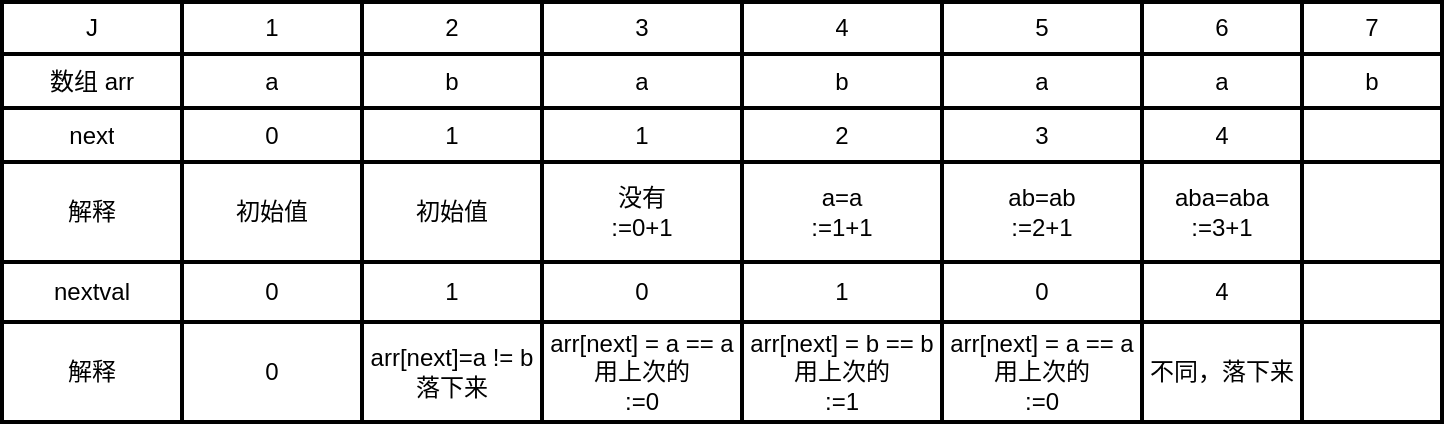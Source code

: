 <mxfile version="21.5.1" type="github">
  <diagram name="第 1 页" id="x9uic1Vn4PrBI_7JaZSe">
    <mxGraphModel dx="794" dy="527" grid="1" gridSize="10" guides="1" tooltips="1" connect="1" arrows="1" fold="1" page="1" pageScale="1" pageWidth="827" pageHeight="1169" math="0" shadow="0">
      <root>
        <mxCell id="0" />
        <mxCell id="1" parent="0" />
        <mxCell id="4FV3pSUxjZ8NIMlJNeZG-3" value="" style="shape=table;html=1;whiteSpace=wrap;startSize=0;container=1;collapsible=0;childLayout=tableLayout;strokeWidth=2;" vertex="1" parent="1">
          <mxGeometry x="190" y="220" width="720" height="210" as="geometry" />
        </mxCell>
        <mxCell id="4FV3pSUxjZ8NIMlJNeZG-7" value="" style="shape=tableRow;horizontal=0;startSize=0;swimlaneHead=0;swimlaneBody=0;top=0;left=0;bottom=0;right=0;collapsible=0;dropTarget=0;fillColor=none;points=[[0,0.5],[1,0.5]];portConstraint=eastwest;" vertex="1" parent="4FV3pSUxjZ8NIMlJNeZG-3">
          <mxGeometry width="720" height="26" as="geometry" />
        </mxCell>
        <mxCell id="4FV3pSUxjZ8NIMlJNeZG-8" value="J" style="shape=partialRectangle;html=1;whiteSpace=wrap;connectable=0;fillColor=none;top=0;left=0;bottom=0;right=0;overflow=hidden;" vertex="1" parent="4FV3pSUxjZ8NIMlJNeZG-7">
          <mxGeometry width="90" height="26" as="geometry">
            <mxRectangle width="90" height="26" as="alternateBounds" />
          </mxGeometry>
        </mxCell>
        <mxCell id="4FV3pSUxjZ8NIMlJNeZG-9" value="1" style="shape=partialRectangle;html=1;whiteSpace=wrap;connectable=0;fillColor=none;top=0;left=0;bottom=0;right=0;overflow=hidden;" vertex="1" parent="4FV3pSUxjZ8NIMlJNeZG-7">
          <mxGeometry x="90" width="90" height="26" as="geometry">
            <mxRectangle width="90" height="26" as="alternateBounds" />
          </mxGeometry>
        </mxCell>
        <mxCell id="4FV3pSUxjZ8NIMlJNeZG-13" value="2" style="shape=partialRectangle;html=1;whiteSpace=wrap;connectable=0;fillColor=none;top=0;left=0;bottom=0;right=0;overflow=hidden;" vertex="1" parent="4FV3pSUxjZ8NIMlJNeZG-7">
          <mxGeometry x="180" width="90" height="26" as="geometry">
            <mxRectangle width="90" height="26" as="alternateBounds" />
          </mxGeometry>
        </mxCell>
        <mxCell id="4FV3pSUxjZ8NIMlJNeZG-15" value="3" style="shape=partialRectangle;html=1;whiteSpace=wrap;connectable=0;fillColor=none;top=0;left=0;bottom=0;right=0;overflow=hidden;" vertex="1" parent="4FV3pSUxjZ8NIMlJNeZG-7">
          <mxGeometry x="270" width="100" height="26" as="geometry">
            <mxRectangle width="100" height="26" as="alternateBounds" />
          </mxGeometry>
        </mxCell>
        <mxCell id="4FV3pSUxjZ8NIMlJNeZG-17" value="4" style="shape=partialRectangle;html=1;whiteSpace=wrap;connectable=0;fillColor=none;top=0;left=0;bottom=0;right=0;overflow=hidden;" vertex="1" parent="4FV3pSUxjZ8NIMlJNeZG-7">
          <mxGeometry x="370" width="100" height="26" as="geometry">
            <mxRectangle width="100" height="26" as="alternateBounds" />
          </mxGeometry>
        </mxCell>
        <mxCell id="4FV3pSUxjZ8NIMlJNeZG-19" value="5" style="shape=partialRectangle;html=1;whiteSpace=wrap;connectable=0;fillColor=none;top=0;left=0;bottom=0;right=0;overflow=hidden;" vertex="1" parent="4FV3pSUxjZ8NIMlJNeZG-7">
          <mxGeometry x="470" width="100" height="26" as="geometry">
            <mxRectangle width="100" height="26" as="alternateBounds" />
          </mxGeometry>
        </mxCell>
        <mxCell id="4FV3pSUxjZ8NIMlJNeZG-21" value="6" style="shape=partialRectangle;html=1;whiteSpace=wrap;connectable=0;fillColor=none;top=0;left=0;bottom=0;right=0;overflow=hidden;" vertex="1" parent="4FV3pSUxjZ8NIMlJNeZG-7">
          <mxGeometry x="570" width="80" height="26" as="geometry">
            <mxRectangle width="80" height="26" as="alternateBounds" />
          </mxGeometry>
        </mxCell>
        <mxCell id="4FV3pSUxjZ8NIMlJNeZG-23" value="7" style="shape=partialRectangle;html=1;whiteSpace=wrap;connectable=0;fillColor=none;top=0;left=0;bottom=0;right=0;overflow=hidden;" vertex="1" parent="4FV3pSUxjZ8NIMlJNeZG-7">
          <mxGeometry x="650" width="70" height="26" as="geometry">
            <mxRectangle width="70" height="26" as="alternateBounds" />
          </mxGeometry>
        </mxCell>
        <mxCell id="4FV3pSUxjZ8NIMlJNeZG-10" value="" style="shape=tableRow;horizontal=0;startSize=0;swimlaneHead=0;swimlaneBody=0;top=0;left=0;bottom=0;right=0;collapsible=0;dropTarget=0;fillColor=none;points=[[0,0.5],[1,0.5]];portConstraint=eastwest;" vertex="1" parent="4FV3pSUxjZ8NIMlJNeZG-3">
          <mxGeometry y="26" width="720" height="27" as="geometry" />
        </mxCell>
        <mxCell id="4FV3pSUxjZ8NIMlJNeZG-11" value="数组 arr" style="shape=partialRectangle;html=1;whiteSpace=wrap;connectable=0;fillColor=none;top=0;left=0;bottom=0;right=0;overflow=hidden;" vertex="1" parent="4FV3pSUxjZ8NIMlJNeZG-10">
          <mxGeometry width="90" height="27" as="geometry">
            <mxRectangle width="90" height="27" as="alternateBounds" />
          </mxGeometry>
        </mxCell>
        <mxCell id="4FV3pSUxjZ8NIMlJNeZG-12" value="a" style="shape=partialRectangle;html=1;whiteSpace=wrap;connectable=0;fillColor=none;top=0;left=0;bottom=0;right=0;overflow=hidden;strokeColor=default;strokeWidth=2;shadow=0;" vertex="1" parent="4FV3pSUxjZ8NIMlJNeZG-10">
          <mxGeometry x="90" width="90" height="27" as="geometry">
            <mxRectangle width="90" height="27" as="alternateBounds" />
          </mxGeometry>
        </mxCell>
        <mxCell id="4FV3pSUxjZ8NIMlJNeZG-14" value="b" style="shape=partialRectangle;html=1;whiteSpace=wrap;connectable=0;fillColor=none;top=0;left=0;bottom=0;right=0;overflow=hidden;strokeColor=default;strokeWidth=2;shadow=0;" vertex="1" parent="4FV3pSUxjZ8NIMlJNeZG-10">
          <mxGeometry x="180" width="90" height="27" as="geometry">
            <mxRectangle width="90" height="27" as="alternateBounds" />
          </mxGeometry>
        </mxCell>
        <mxCell id="4FV3pSUxjZ8NIMlJNeZG-16" value="a" style="shape=partialRectangle;html=1;whiteSpace=wrap;connectable=0;fillColor=none;top=0;left=0;bottom=0;right=0;overflow=hidden;strokeColor=default;strokeWidth=2;shadow=0;" vertex="1" parent="4FV3pSUxjZ8NIMlJNeZG-10">
          <mxGeometry x="270" width="100" height="27" as="geometry">
            <mxRectangle width="100" height="27" as="alternateBounds" />
          </mxGeometry>
        </mxCell>
        <mxCell id="4FV3pSUxjZ8NIMlJNeZG-18" value="b" style="shape=partialRectangle;html=1;whiteSpace=wrap;connectable=0;fillColor=none;top=0;left=0;bottom=0;right=0;overflow=hidden;strokeColor=#d6b656;" vertex="1" parent="4FV3pSUxjZ8NIMlJNeZG-10">
          <mxGeometry x="370" width="100" height="27" as="geometry">
            <mxRectangle width="100" height="27" as="alternateBounds" />
          </mxGeometry>
        </mxCell>
        <mxCell id="4FV3pSUxjZ8NIMlJNeZG-20" value="a" style="shape=partialRectangle;html=1;whiteSpace=wrap;connectable=0;fillColor=none;top=0;left=0;bottom=0;right=0;overflow=hidden;strokeColor=#d6b656;" vertex="1" parent="4FV3pSUxjZ8NIMlJNeZG-10">
          <mxGeometry x="470" width="100" height="27" as="geometry">
            <mxRectangle width="100" height="27" as="alternateBounds" />
          </mxGeometry>
        </mxCell>
        <mxCell id="4FV3pSUxjZ8NIMlJNeZG-22" value="a" style="shape=partialRectangle;html=1;whiteSpace=wrap;connectable=0;fillColor=none;top=0;left=0;bottom=0;right=0;overflow=hidden;" vertex="1" parent="4FV3pSUxjZ8NIMlJNeZG-10">
          <mxGeometry x="570" width="80" height="27" as="geometry">
            <mxRectangle width="80" height="27" as="alternateBounds" />
          </mxGeometry>
        </mxCell>
        <mxCell id="4FV3pSUxjZ8NIMlJNeZG-24" value="b" style="shape=partialRectangle;html=1;whiteSpace=wrap;connectable=0;fillColor=none;top=0;left=0;bottom=0;right=0;overflow=hidden;" vertex="1" parent="4FV3pSUxjZ8NIMlJNeZG-10">
          <mxGeometry x="650" width="70" height="27" as="geometry">
            <mxRectangle width="70" height="27" as="alternateBounds" />
          </mxGeometry>
        </mxCell>
        <mxCell id="4FV3pSUxjZ8NIMlJNeZG-25" style="shape=tableRow;horizontal=0;startSize=0;swimlaneHead=0;swimlaneBody=0;top=0;left=0;bottom=0;right=0;collapsible=0;dropTarget=0;fillColor=none;points=[[0,0.5],[1,0.5]];portConstraint=eastwest;" vertex="1" parent="4FV3pSUxjZ8NIMlJNeZG-3">
          <mxGeometry y="53" width="720" height="27" as="geometry" />
        </mxCell>
        <mxCell id="4FV3pSUxjZ8NIMlJNeZG-26" value="next" style="shape=partialRectangle;html=1;whiteSpace=wrap;connectable=0;fillColor=none;top=0;left=0;bottom=0;right=0;overflow=hidden;" vertex="1" parent="4FV3pSUxjZ8NIMlJNeZG-25">
          <mxGeometry width="90" height="27" as="geometry">
            <mxRectangle width="90" height="27" as="alternateBounds" />
          </mxGeometry>
        </mxCell>
        <mxCell id="4FV3pSUxjZ8NIMlJNeZG-27" value="0" style="shape=partialRectangle;html=1;whiteSpace=wrap;connectable=0;fillColor=none;top=0;left=0;bottom=0;right=0;overflow=hidden;" vertex="1" parent="4FV3pSUxjZ8NIMlJNeZG-25">
          <mxGeometry x="90" width="90" height="27" as="geometry">
            <mxRectangle width="90" height="27" as="alternateBounds" />
          </mxGeometry>
        </mxCell>
        <mxCell id="4FV3pSUxjZ8NIMlJNeZG-28" value="1" style="shape=partialRectangle;html=1;whiteSpace=wrap;connectable=0;fillColor=none;top=0;left=0;bottom=0;right=0;overflow=hidden;" vertex="1" parent="4FV3pSUxjZ8NIMlJNeZG-25">
          <mxGeometry x="180" width="90" height="27" as="geometry">
            <mxRectangle width="90" height="27" as="alternateBounds" />
          </mxGeometry>
        </mxCell>
        <mxCell id="4FV3pSUxjZ8NIMlJNeZG-29" value="1" style="shape=partialRectangle;html=1;whiteSpace=wrap;connectable=0;fillColor=none;top=0;left=0;bottom=0;right=0;overflow=hidden;" vertex="1" parent="4FV3pSUxjZ8NIMlJNeZG-25">
          <mxGeometry x="270" width="100" height="27" as="geometry">
            <mxRectangle width="100" height="27" as="alternateBounds" />
          </mxGeometry>
        </mxCell>
        <mxCell id="4FV3pSUxjZ8NIMlJNeZG-30" value="2" style="shape=partialRectangle;html=1;whiteSpace=wrap;connectable=0;fillColor=none;top=0;left=0;bottom=0;right=0;overflow=hidden;" vertex="1" parent="4FV3pSUxjZ8NIMlJNeZG-25">
          <mxGeometry x="370" width="100" height="27" as="geometry">
            <mxRectangle width="100" height="27" as="alternateBounds" />
          </mxGeometry>
        </mxCell>
        <mxCell id="4FV3pSUxjZ8NIMlJNeZG-31" value="3" style="shape=partialRectangle;html=1;whiteSpace=wrap;connectable=0;fillColor=none;top=0;left=0;bottom=0;right=0;overflow=hidden;" vertex="1" parent="4FV3pSUxjZ8NIMlJNeZG-25">
          <mxGeometry x="470" width="100" height="27" as="geometry">
            <mxRectangle width="100" height="27" as="alternateBounds" />
          </mxGeometry>
        </mxCell>
        <mxCell id="4FV3pSUxjZ8NIMlJNeZG-32" value="4" style="shape=partialRectangle;html=1;whiteSpace=wrap;connectable=0;fillColor=none;top=0;left=0;bottom=0;right=0;overflow=hidden;" vertex="1" parent="4FV3pSUxjZ8NIMlJNeZG-25">
          <mxGeometry x="570" width="80" height="27" as="geometry">
            <mxRectangle width="80" height="27" as="alternateBounds" />
          </mxGeometry>
        </mxCell>
        <mxCell id="4FV3pSUxjZ8NIMlJNeZG-33" style="shape=partialRectangle;html=1;whiteSpace=wrap;connectable=0;fillColor=none;top=0;left=0;bottom=0;right=0;overflow=hidden;" vertex="1" parent="4FV3pSUxjZ8NIMlJNeZG-25">
          <mxGeometry x="650" width="70" height="27" as="geometry">
            <mxRectangle width="70" height="27" as="alternateBounds" />
          </mxGeometry>
        </mxCell>
        <mxCell id="4FV3pSUxjZ8NIMlJNeZG-34" style="shape=tableRow;horizontal=0;startSize=0;swimlaneHead=0;swimlaneBody=0;top=0;left=0;bottom=0;right=0;collapsible=0;dropTarget=0;fillColor=none;points=[[0,0.5],[1,0.5]];portConstraint=eastwest;" vertex="1" parent="4FV3pSUxjZ8NIMlJNeZG-3">
          <mxGeometry y="80" width="720" height="50" as="geometry" />
        </mxCell>
        <mxCell id="4FV3pSUxjZ8NIMlJNeZG-35" value="解释" style="shape=partialRectangle;html=1;whiteSpace=wrap;connectable=0;fillColor=none;top=0;left=0;bottom=0;right=0;overflow=hidden;" vertex="1" parent="4FV3pSUxjZ8NIMlJNeZG-34">
          <mxGeometry width="90" height="50" as="geometry">
            <mxRectangle width="90" height="50" as="alternateBounds" />
          </mxGeometry>
        </mxCell>
        <mxCell id="4FV3pSUxjZ8NIMlJNeZG-36" value="初始值" style="shape=partialRectangle;html=1;whiteSpace=wrap;connectable=0;fillColor=none;top=0;left=0;bottom=0;right=0;overflow=hidden;" vertex="1" parent="4FV3pSUxjZ8NIMlJNeZG-34">
          <mxGeometry x="90" width="90" height="50" as="geometry">
            <mxRectangle width="90" height="50" as="alternateBounds" />
          </mxGeometry>
        </mxCell>
        <mxCell id="4FV3pSUxjZ8NIMlJNeZG-37" value="初始值" style="shape=partialRectangle;html=1;whiteSpace=wrap;connectable=0;fillColor=none;top=0;left=0;bottom=0;right=0;overflow=hidden;" vertex="1" parent="4FV3pSUxjZ8NIMlJNeZG-34">
          <mxGeometry x="180" width="90" height="50" as="geometry">
            <mxRectangle width="90" height="50" as="alternateBounds" />
          </mxGeometry>
        </mxCell>
        <mxCell id="4FV3pSUxjZ8NIMlJNeZG-38" value="没有&lt;br&gt;:=0+1" style="shape=partialRectangle;html=1;whiteSpace=wrap;connectable=0;fillColor=none;top=0;left=0;bottom=0;right=0;overflow=hidden;" vertex="1" parent="4FV3pSUxjZ8NIMlJNeZG-34">
          <mxGeometry x="270" width="100" height="50" as="geometry">
            <mxRectangle width="100" height="50" as="alternateBounds" />
          </mxGeometry>
        </mxCell>
        <mxCell id="4FV3pSUxjZ8NIMlJNeZG-39" value="a=a&lt;br&gt;:=1+1" style="shape=partialRectangle;html=1;whiteSpace=wrap;connectable=0;fillColor=none;top=0;left=0;bottom=0;right=0;overflow=hidden;" vertex="1" parent="4FV3pSUxjZ8NIMlJNeZG-34">
          <mxGeometry x="370" width="100" height="50" as="geometry">
            <mxRectangle width="100" height="50" as="alternateBounds" />
          </mxGeometry>
        </mxCell>
        <mxCell id="4FV3pSUxjZ8NIMlJNeZG-40" value="ab=ab&lt;br&gt;:=2+1" style="shape=partialRectangle;html=1;whiteSpace=wrap;connectable=0;fillColor=none;top=0;left=0;bottom=0;right=0;overflow=hidden;" vertex="1" parent="4FV3pSUxjZ8NIMlJNeZG-34">
          <mxGeometry x="470" width="100" height="50" as="geometry">
            <mxRectangle width="100" height="50" as="alternateBounds" />
          </mxGeometry>
        </mxCell>
        <mxCell id="4FV3pSUxjZ8NIMlJNeZG-41" value="aba=aba&lt;br&gt;:=3+1" style="shape=partialRectangle;html=1;whiteSpace=wrap;connectable=0;fillColor=none;top=0;left=0;bottom=0;right=0;overflow=hidden;" vertex="1" parent="4FV3pSUxjZ8NIMlJNeZG-34">
          <mxGeometry x="570" width="80" height="50" as="geometry">
            <mxRectangle width="80" height="50" as="alternateBounds" />
          </mxGeometry>
        </mxCell>
        <mxCell id="4FV3pSUxjZ8NIMlJNeZG-42" style="shape=partialRectangle;html=1;whiteSpace=wrap;connectable=0;fillColor=none;top=0;left=0;bottom=0;right=0;overflow=hidden;" vertex="1" parent="4FV3pSUxjZ8NIMlJNeZG-34">
          <mxGeometry x="650" width="70" height="50" as="geometry">
            <mxRectangle width="70" height="50" as="alternateBounds" />
          </mxGeometry>
        </mxCell>
        <mxCell id="4FV3pSUxjZ8NIMlJNeZG-43" style="shape=tableRow;horizontal=0;startSize=0;swimlaneHead=0;swimlaneBody=0;top=0;left=0;bottom=0;right=0;collapsible=0;dropTarget=0;fillColor=none;points=[[0,0.5],[1,0.5]];portConstraint=eastwest;" vertex="1" parent="4FV3pSUxjZ8NIMlJNeZG-3">
          <mxGeometry y="130" width="720" height="30" as="geometry" />
        </mxCell>
        <mxCell id="4FV3pSUxjZ8NIMlJNeZG-44" value="nextval" style="shape=partialRectangle;html=1;whiteSpace=wrap;connectable=0;fillColor=none;top=0;left=0;bottom=0;right=0;overflow=hidden;" vertex="1" parent="4FV3pSUxjZ8NIMlJNeZG-43">
          <mxGeometry width="90" height="30" as="geometry">
            <mxRectangle width="90" height="30" as="alternateBounds" />
          </mxGeometry>
        </mxCell>
        <mxCell id="4FV3pSUxjZ8NIMlJNeZG-45" value="0" style="shape=partialRectangle;html=1;whiteSpace=wrap;connectable=0;fillColor=none;top=0;left=0;bottom=0;right=0;overflow=hidden;" vertex="1" parent="4FV3pSUxjZ8NIMlJNeZG-43">
          <mxGeometry x="90" width="90" height="30" as="geometry">
            <mxRectangle width="90" height="30" as="alternateBounds" />
          </mxGeometry>
        </mxCell>
        <mxCell id="4FV3pSUxjZ8NIMlJNeZG-46" value="1" style="shape=partialRectangle;html=1;whiteSpace=wrap;connectable=0;fillColor=none;top=0;left=0;bottom=0;right=0;overflow=hidden;" vertex="1" parent="4FV3pSUxjZ8NIMlJNeZG-43">
          <mxGeometry x="180" width="90" height="30" as="geometry">
            <mxRectangle width="90" height="30" as="alternateBounds" />
          </mxGeometry>
        </mxCell>
        <mxCell id="4FV3pSUxjZ8NIMlJNeZG-47" value="0" style="shape=partialRectangle;html=1;whiteSpace=wrap;connectable=0;fillColor=none;top=0;left=0;bottom=0;right=0;overflow=hidden;" vertex="1" parent="4FV3pSUxjZ8NIMlJNeZG-43">
          <mxGeometry x="270" width="100" height="30" as="geometry">
            <mxRectangle width="100" height="30" as="alternateBounds" />
          </mxGeometry>
        </mxCell>
        <mxCell id="4FV3pSUxjZ8NIMlJNeZG-48" value="1" style="shape=partialRectangle;html=1;whiteSpace=wrap;connectable=0;fillColor=none;top=0;left=0;bottom=0;right=0;overflow=hidden;" vertex="1" parent="4FV3pSUxjZ8NIMlJNeZG-43">
          <mxGeometry x="370" width="100" height="30" as="geometry">
            <mxRectangle width="100" height="30" as="alternateBounds" />
          </mxGeometry>
        </mxCell>
        <mxCell id="4FV3pSUxjZ8NIMlJNeZG-49" value="0" style="shape=partialRectangle;html=1;whiteSpace=wrap;connectable=0;fillColor=none;top=0;left=0;bottom=0;right=0;overflow=hidden;" vertex="1" parent="4FV3pSUxjZ8NIMlJNeZG-43">
          <mxGeometry x="470" width="100" height="30" as="geometry">
            <mxRectangle width="100" height="30" as="alternateBounds" />
          </mxGeometry>
        </mxCell>
        <mxCell id="4FV3pSUxjZ8NIMlJNeZG-50" value="4" style="shape=partialRectangle;html=1;whiteSpace=wrap;connectable=0;fillColor=none;top=0;left=0;bottom=0;right=0;overflow=hidden;" vertex="1" parent="4FV3pSUxjZ8NIMlJNeZG-43">
          <mxGeometry x="570" width="80" height="30" as="geometry">
            <mxRectangle width="80" height="30" as="alternateBounds" />
          </mxGeometry>
        </mxCell>
        <mxCell id="4FV3pSUxjZ8NIMlJNeZG-51" style="shape=partialRectangle;html=1;whiteSpace=wrap;connectable=0;fillColor=none;top=0;left=0;bottom=0;right=0;overflow=hidden;" vertex="1" parent="4FV3pSUxjZ8NIMlJNeZG-43">
          <mxGeometry x="650" width="70" height="30" as="geometry">
            <mxRectangle width="70" height="30" as="alternateBounds" />
          </mxGeometry>
        </mxCell>
        <mxCell id="4FV3pSUxjZ8NIMlJNeZG-52" style="shape=tableRow;horizontal=0;startSize=0;swimlaneHead=0;swimlaneBody=0;top=0;left=0;bottom=0;right=0;collapsible=0;dropTarget=0;fillColor=none;points=[[0,0.5],[1,0.5]];portConstraint=eastwest;" vertex="1" parent="4FV3pSUxjZ8NIMlJNeZG-3">
          <mxGeometry y="160" width="720" height="50" as="geometry" />
        </mxCell>
        <mxCell id="4FV3pSUxjZ8NIMlJNeZG-53" value="解释" style="shape=partialRectangle;html=1;whiteSpace=wrap;connectable=0;fillColor=none;top=0;left=0;bottom=0;right=0;overflow=hidden;" vertex="1" parent="4FV3pSUxjZ8NIMlJNeZG-52">
          <mxGeometry width="90" height="50" as="geometry">
            <mxRectangle width="90" height="50" as="alternateBounds" />
          </mxGeometry>
        </mxCell>
        <mxCell id="4FV3pSUxjZ8NIMlJNeZG-54" value="0" style="shape=partialRectangle;html=1;whiteSpace=wrap;connectable=0;fillColor=none;top=0;left=0;bottom=0;right=0;overflow=hidden;" vertex="1" parent="4FV3pSUxjZ8NIMlJNeZG-52">
          <mxGeometry x="90" width="90" height="50" as="geometry">
            <mxRectangle width="90" height="50" as="alternateBounds" />
          </mxGeometry>
        </mxCell>
        <mxCell id="4FV3pSUxjZ8NIMlJNeZG-55" value="arr[next]=a != b&lt;br&gt;落下来" style="shape=partialRectangle;html=1;whiteSpace=wrap;connectable=0;fillColor=none;top=0;left=0;bottom=0;right=0;overflow=hidden;" vertex="1" parent="4FV3pSUxjZ8NIMlJNeZG-52">
          <mxGeometry x="180" width="90" height="50" as="geometry">
            <mxRectangle width="90" height="50" as="alternateBounds" />
          </mxGeometry>
        </mxCell>
        <mxCell id="4FV3pSUxjZ8NIMlJNeZG-56" value="arr[next] = a == a用上次的&lt;br&gt;:=0" style="shape=partialRectangle;html=1;whiteSpace=wrap;connectable=0;fillColor=none;top=0;left=0;bottom=0;right=0;overflow=hidden;" vertex="1" parent="4FV3pSUxjZ8NIMlJNeZG-52">
          <mxGeometry x="270" width="100" height="50" as="geometry">
            <mxRectangle width="100" height="50" as="alternateBounds" />
          </mxGeometry>
        </mxCell>
        <mxCell id="4FV3pSUxjZ8NIMlJNeZG-57" value="arr[next] = b == b用上次的&lt;br style=&quot;border-color: var(--border-color);&quot;&gt;:=1" style="shape=partialRectangle;html=1;whiteSpace=wrap;connectable=0;fillColor=none;top=0;left=0;bottom=0;right=0;overflow=hidden;" vertex="1" parent="4FV3pSUxjZ8NIMlJNeZG-52">
          <mxGeometry x="370" width="100" height="50" as="geometry">
            <mxRectangle width="100" height="50" as="alternateBounds" />
          </mxGeometry>
        </mxCell>
        <mxCell id="4FV3pSUxjZ8NIMlJNeZG-58" value="arr[next] = a == a用上次的&lt;br style=&quot;border-color: var(--border-color);&quot;&gt;:=0" style="shape=partialRectangle;html=1;whiteSpace=wrap;connectable=0;fillColor=none;top=0;left=0;bottom=0;right=0;overflow=hidden;" vertex="1" parent="4FV3pSUxjZ8NIMlJNeZG-52">
          <mxGeometry x="470" width="100" height="50" as="geometry">
            <mxRectangle width="100" height="50" as="alternateBounds" />
          </mxGeometry>
        </mxCell>
        <mxCell id="4FV3pSUxjZ8NIMlJNeZG-59" value="不同，落下来" style="shape=partialRectangle;html=1;whiteSpace=wrap;connectable=0;fillColor=none;top=0;left=0;bottom=0;right=0;overflow=hidden;" vertex="1" parent="4FV3pSUxjZ8NIMlJNeZG-52">
          <mxGeometry x="570" width="80" height="50" as="geometry">
            <mxRectangle width="80" height="50" as="alternateBounds" />
          </mxGeometry>
        </mxCell>
        <mxCell id="4FV3pSUxjZ8NIMlJNeZG-60" style="shape=partialRectangle;html=1;whiteSpace=wrap;connectable=0;fillColor=none;top=0;left=0;bottom=0;right=0;overflow=hidden;" vertex="1" parent="4FV3pSUxjZ8NIMlJNeZG-52">
          <mxGeometry x="650" width="70" height="50" as="geometry">
            <mxRectangle width="70" height="50" as="alternateBounds" />
          </mxGeometry>
        </mxCell>
      </root>
    </mxGraphModel>
  </diagram>
</mxfile>
